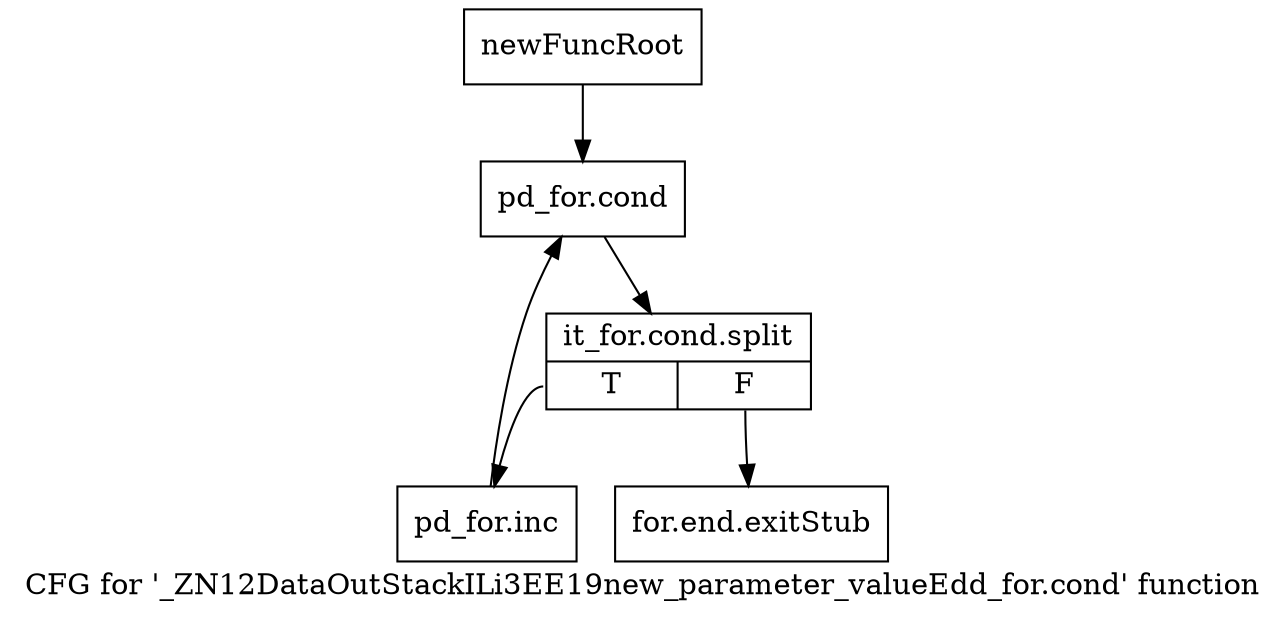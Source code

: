 digraph "CFG for '_ZN12DataOutStackILi3EE19new_parameter_valueEdd_for.cond' function" {
	label="CFG for '_ZN12DataOutStackILi3EE19new_parameter_valueEdd_for.cond' function";

	Node0x8d97cd0 [shape=record,label="{newFuncRoot}"];
	Node0x8d97cd0 -> Node0x8d97d70;
	Node0x8d97d20 [shape=record,label="{for.end.exitStub}"];
	Node0x8d97d70 [shape=record,label="{pd_for.cond}"];
	Node0x8d97d70 -> Node0xc3af2a0;
	Node0xc3af2a0 [shape=record,label="{it_for.cond.split|{<s0>T|<s1>F}}"];
	Node0xc3af2a0:s0 -> Node0x8d97dc0;
	Node0xc3af2a0:s1 -> Node0x8d97d20;
	Node0x8d97dc0 [shape=record,label="{pd_for.inc}"];
	Node0x8d97dc0 -> Node0x8d97d70;
}
